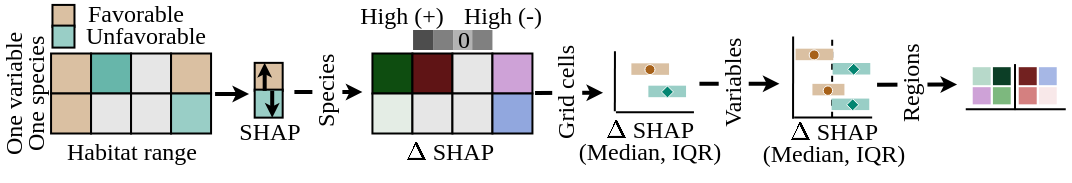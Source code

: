 <mxfile version="26.2.15">
  <diagram name="Page-1" id="c7558073-3199-34d8-9f00-42111426c3f3">
    <mxGraphModel dx="702" dy="492" grid="1" gridSize="10" guides="1" tooltips="1" connect="1" arrows="1" fold="1" page="1" pageScale="1" pageWidth="826" pageHeight="1169" background="none" math="1" shadow="0">
      <root>
        <mxCell id="0" />
        <mxCell id="1" parent="0" />
        <mxCell id="79KnxAv0YFB9ApgYJ-vH-246" value="" style="endArrow=none;html=1;rounded=0;exitX=0.231;exitY=-0.23;exitDx=0;exitDy=0;exitPerimeter=0;dashed=1;" edge="1" parent="1">
          <mxGeometry width="50" height="50" relative="1" as="geometry">
            <mxPoint x="558.048" y="206.84" as="sourcePoint" />
            <mxPoint x="558.1" y="165.8" as="targetPoint" />
          </mxGeometry>
        </mxCell>
        <mxCell id="t9Jcl4g-q7xanhM5zm8e-96" value="" style="whiteSpace=wrap;html=1;aspect=fixed;fillColor=light-dark(#DAC0A2,#272727);fontFamily=Merriweather;" parent="1" vertex="1">
          <mxGeometry x="167.53" y="174.75" width="20" height="20" as="geometry" />
        </mxCell>
        <mxCell id="t9Jcl4g-q7xanhM5zm8e-97" value="" style="whiteSpace=wrap;html=1;aspect=fixed;fillColor=#67B6AA;fontFamily=Merriweather;" parent="1" vertex="1">
          <mxGeometry x="187.53" y="174.75" width="20" height="20" as="geometry" />
        </mxCell>
        <mxCell id="t9Jcl4g-q7xanhM5zm8e-98" value="" style="whiteSpace=wrap;html=1;aspect=fixed;fillColor=#E6E6E6;fontFamily=Merriweather;" parent="1" vertex="1">
          <mxGeometry x="207.53" y="174.75" width="20" height="20" as="geometry" />
        </mxCell>
        <mxCell id="t9Jcl4g-q7xanhM5zm8e-99" value="" style="whiteSpace=wrap;html=1;aspect=fixed;fillColor=light-dark(#DAC0A2,#272727);fontFamily=Merriweather;" parent="1" vertex="1">
          <mxGeometry x="227.53" y="174.75" width="20" height="20" as="geometry" />
        </mxCell>
        <mxCell id="t9Jcl4g-q7xanhM5zm8e-101" value="" style="whiteSpace=wrap;html=1;aspect=fixed;fillColor=#DAC0A2;fontFamily=Merriweather;" parent="1" vertex="1">
          <mxGeometry x="167.53" y="194.75" width="20" height="20" as="geometry" />
        </mxCell>
        <mxCell id="t9Jcl4g-q7xanhM5zm8e-102" value="" style="whiteSpace=wrap;html=1;aspect=fixed;fillColor=#E6E6E6;fontFamily=Merriweather;" parent="1" vertex="1">
          <mxGeometry x="187.53" y="194.75" width="20" height="20" as="geometry" />
        </mxCell>
        <mxCell id="t9Jcl4g-q7xanhM5zm8e-103" value="" style="whiteSpace=wrap;html=1;aspect=fixed;fillColor=#E6E6E6;fontFamily=Merriweather;" parent="1" vertex="1">
          <mxGeometry x="207.53" y="194.75" width="20" height="20" as="geometry" />
        </mxCell>
        <mxCell id="t9Jcl4g-q7xanhM5zm8e-104" value="" style="whiteSpace=wrap;html=1;aspect=fixed;fillColor=#99CEC6;fontFamily=Merriweather;" parent="1" vertex="1">
          <mxGeometry x="227.53" y="194.75" width="20" height="20" as="geometry" />
        </mxCell>
        <mxCell id="t9Jcl4g-q7xanhM5zm8e-111" value="" style="whiteSpace=wrap;html=1;aspect=fixed;fillColor=light-dark(#DAC0A2,#272727);fontFamily=Merriweather;" parent="1" vertex="1">
          <mxGeometry x="168.24" y="150.46" width="11" height="11" as="geometry" />
        </mxCell>
        <mxCell id="t9Jcl4g-q7xanhM5zm8e-112" value="" style="whiteSpace=wrap;html=1;aspect=fixed;fillColor=#99CEC6;fontFamily=Merriweather;" parent="1" vertex="1">
          <mxGeometry x="168.24" y="160.8" width="11" height="11" as="geometry" />
        </mxCell>
        <mxCell id="t9Jcl4g-q7xanhM5zm8e-113" value="Favorable" style="text;html=1;align=center;verticalAlign=middle;whiteSpace=wrap;rounded=0;fontFamily=Merriweather;fontSize=12;" parent="1" vertex="1">
          <mxGeometry x="184.53" y="151.46" width="50" height="8" as="geometry" />
        </mxCell>
        <mxCell id="t9Jcl4g-q7xanhM5zm8e-114" value="Unfavorable" style="text;html=1;align=center;verticalAlign=middle;whiteSpace=wrap;rounded=0;fontFamily=Merriweather;fontSize=12;" parent="1" vertex="1">
          <mxGeometry x="184.53" y="161.8" width="60" height="8" as="geometry" />
        </mxCell>
        <mxCell id="t9Jcl4g-q7xanhM5zm8e-116" value="&lt;div style=&quot;line-height: 90%;&quot;&gt;Habitat range&lt;/div&gt;" style="text;align=center;verticalAlign=middle;rounded=0;fontFamily=Merriweather;spacing=2;horizontal=1;whiteSpace=wrap;html=1;imageHeight=24;imageWidth=24;strokeOpacity=100;arcSize=12;" parent="1" vertex="1">
          <mxGeometry x="167.53" y="214.82" width="80" height="18.25" as="geometry" />
        </mxCell>
        <mxCell id="JVSTVVGn9j7_Rl-9eGPp-82" value="&lt;div style=&quot;line-height: 90%;&quot;&gt;One variable&lt;div&gt;One species&lt;/div&gt;&lt;/div&gt;" style="text;html=1;align=center;verticalAlign=middle;whiteSpace=wrap;rounded=0;fontFamily=Merriweather;rotation=-90;" parent="1" vertex="1">
          <mxGeometry x="120" y="188.88" width="67.62" height="12" as="geometry" />
        </mxCell>
        <mxCell id="m_JDdIxR8Er-Uh5f6psP-88" value="" style="endArrow=none;html=1;rounded=0;" parent="1" edge="1">
          <mxGeometry width="50" height="50" relative="1" as="geometry">
            <mxPoint x="449.97" y="204.13" as="sourcePoint" />
            <mxPoint x="488.97" y="204.13" as="targetPoint" />
          </mxGeometry>
        </mxCell>
        <mxCell id="m_JDdIxR8Er-Uh5f6psP-89" value="" style="endArrow=none;html=1;rounded=0;exitX=0.231;exitY=-0.23;exitDx=0;exitDy=0;exitPerimeter=0;" parent="1" edge="1">
          <mxGeometry width="50" height="50" relative="1" as="geometry">
            <mxPoint x="449.418" y="203.62" as="sourcePoint" />
            <mxPoint x="449.47" y="173.63" as="targetPoint" />
          </mxGeometry>
        </mxCell>
        <mxCell id="m_JDdIxR8Er-Uh5f6psP-90" value="" style="rounded=0;whiteSpace=wrap;html=1;spacing=2;fillColor=light-dark(#dac0a2, #272727);strokeColor=none;rotation=90;" parent="1" vertex="1">
          <mxGeometry x="464.23" y="173.13" width="5.75" height="18.83" as="geometry" />
        </mxCell>
        <mxCell id="m_JDdIxR8Er-Uh5f6psP-95" value="" style="rounded=0;whiteSpace=wrap;html=1;spacing=2;fillColor=light-dark(#99CEC6,#272727);strokeColor=none;rotation=90;" parent="1" vertex="1">
          <mxGeometry x="472.73" y="184.3" width="5.75" height="18.83" as="geometry" />
        </mxCell>
        <mxCell id="m_JDdIxR8Er-Uh5f6psP-101" value="" style="endArrow=classic;html=1;rounded=0;strokeWidth=2;endSize=2;startSize=2;" parent="1" edge="1">
          <mxGeometry width="50" height="50" relative="1" as="geometry">
            <mxPoint x="289.2" y="194.05" as="sourcePoint" />
            <mxPoint x="323.2" y="193.96" as="targetPoint" />
          </mxGeometry>
        </mxCell>
        <mxCell id="m_JDdIxR8Er-Uh5f6psP-102" value="&lt;font style=&quot;font-size: 12px;&quot; face=&quot;Merriweather&quot;&gt;Species&lt;/font&gt;" style="edgeLabel;html=1;align=center;verticalAlign=middle;resizable=0;points=[];rotation=-90;" parent="m_JDdIxR8Er-Uh5f6psP-101" vertex="1" connectable="0">
          <mxGeometry x="-0.204" y="-1" relative="1" as="geometry">
            <mxPoint x="2" y="-1" as="offset" />
          </mxGeometry>
        </mxCell>
        <mxCell id="m_JDdIxR8Er-Uh5f6psP-107" value="" style="whiteSpace=wrap;html=1;aspect=fixed;fillColor=light-dark(#DAC0A2,#272727);fontFamily=Merriweather;" parent="1" vertex="1">
          <mxGeometry x="269.34" y="179.43" width="14" height="14" as="geometry" />
        </mxCell>
        <mxCell id="m_JDdIxR8Er-Uh5f6psP-108" value="" style="whiteSpace=wrap;html=1;aspect=fixed;fillColor=#99CEC6;fontFamily=Merriweather;" parent="1" vertex="1">
          <mxGeometry x="269.34" y="192.82" width="14" height="14" as="geometry" />
        </mxCell>
        <mxCell id="m_JDdIxR8Er-Uh5f6psP-109" value="" style="endArrow=none;html=1;rounded=0;strokeWidth=2;endSize=1;startSize=1;startFill=1;startArrow=classic;entryX=0.5;entryY=1;entryDx=0;entryDy=0;exitX=0.5;exitY=1;exitDx=0;exitDy=0;" parent="1" edge="1">
          <mxGeometry width="50" height="50" relative="1" as="geometry">
            <mxPoint x="278.1" y="206.82" as="sourcePoint" />
            <mxPoint x="278.1" y="193.43" as="targetPoint" />
          </mxGeometry>
        </mxCell>
        <mxCell id="m_JDdIxR8Er-Uh5f6psP-111" value="" style="endArrow=classic;html=1;rounded=0;strokeWidth=2;endSize=1;startSize=1;entryX=0.5;entryY=0;entryDx=0;entryDy=0;exitX=0.5;exitY=1;exitDx=0;exitDy=0;" parent="1" edge="1">
          <mxGeometry width="50" height="50" relative="1" as="geometry">
            <mxPoint x="274.34" y="193.43" as="sourcePoint" />
            <mxPoint x="274.34" y="179.43" as="targetPoint" />
          </mxGeometry>
        </mxCell>
        <mxCell id="m_JDdIxR8Er-Uh5f6psP-113" value="SHAP" style="text;html=1;align=center;verticalAlign=middle;whiteSpace=wrap;rounded=0;fontFamily=Merriweather;rotation=0;" parent="1" vertex="1">
          <mxGeometry x="260.53" y="207.82" width="31.62" height="12" as="geometry" />
        </mxCell>
        <mxCell id="m_JDdIxR8Er-Uh5f6psP-116" value="`\Delta` SHAP" style="text;html=1;align=center;verticalAlign=middle;whiteSpace=wrap;rounded=0;fontFamily=Merriweather;" parent="1" vertex="1">
          <mxGeometry x="340.6" y="215.32" width="51.62" height="17.25" as="geometry" />
        </mxCell>
        <mxCell id="79KnxAv0YFB9ApgYJ-vH-201" value="" style="endArrow=classic;html=1;rounded=0;strokeWidth=2;endSize=2;startSize=2;" edge="1" parent="1">
          <mxGeometry width="50" height="50" relative="1" as="geometry">
            <mxPoint x="249.53" y="195.0" as="sourcePoint" />
            <mxPoint x="266.53" y="195" as="targetPoint" />
          </mxGeometry>
        </mxCell>
        <mxCell id="79KnxAv0YFB9ApgYJ-vH-203" value="" style="whiteSpace=wrap;html=1;aspect=fixed;fillColor=light-dark(#0E4D10,#272727);fontFamily=Merriweather;" vertex="1" parent="1">
          <mxGeometry x="328.22" y="174.75" width="20" height="20" as="geometry" />
        </mxCell>
        <mxCell id="79KnxAv0YFB9ApgYJ-vH-204" value="" style="whiteSpace=wrap;html=1;aspect=fixed;fillColor=#5F1415;fontFamily=Merriweather;" vertex="1" parent="1">
          <mxGeometry x="348.22" y="174.75" width="20" height="20" as="geometry" />
        </mxCell>
        <mxCell id="79KnxAv0YFB9ApgYJ-vH-205" value="" style="whiteSpace=wrap;html=1;aspect=fixed;fillColor=#E6E6E6;fontFamily=Merriweather;" vertex="1" parent="1">
          <mxGeometry x="368.22" y="174.75" width="20" height="20" as="geometry" />
        </mxCell>
        <mxCell id="79KnxAv0YFB9ApgYJ-vH-206" value="" style="whiteSpace=wrap;html=1;aspect=fixed;fillColor=light-dark(#CEA2D7,#272727);fontFamily=Merriweather;" vertex="1" parent="1">
          <mxGeometry x="388.22" y="174.75" width="20" height="20" as="geometry" />
        </mxCell>
        <mxCell id="79KnxAv0YFB9ApgYJ-vH-207" value="" style="whiteSpace=wrap;html=1;aspect=fixed;fillColor=#E4EDE5;fontFamily=Merriweather;" vertex="1" parent="1">
          <mxGeometry x="328.22" y="194.75" width="20" height="20" as="geometry" />
        </mxCell>
        <mxCell id="79KnxAv0YFB9ApgYJ-vH-208" value="" style="whiteSpace=wrap;html=1;aspect=fixed;fillColor=#E6E6E6;fontFamily=Merriweather;" vertex="1" parent="1">
          <mxGeometry x="348.22" y="194.75" width="20" height="20" as="geometry" />
        </mxCell>
        <mxCell id="79KnxAv0YFB9ApgYJ-vH-209" value="" style="whiteSpace=wrap;html=1;aspect=fixed;fillColor=#E6E6E6;fontFamily=Merriweather;" vertex="1" parent="1">
          <mxGeometry x="368.22" y="194.75" width="20" height="20" as="geometry" />
        </mxCell>
        <mxCell id="79KnxAv0YFB9ApgYJ-vH-210" value="" style="whiteSpace=wrap;html=1;aspect=fixed;fillColor=#91A7DE;fontFamily=Merriweather;" vertex="1" parent="1">
          <mxGeometry x="388.22" y="194.75" width="20" height="20" as="geometry" />
        </mxCell>
        <mxCell id="79KnxAv0YFB9ApgYJ-vH-213" value="" style="endArrow=classic;html=1;rounded=0;strokeWidth=2;endSize=2;startSize=2;" edge="1" parent="1">
          <mxGeometry width="50" height="50" relative="1" as="geometry">
            <mxPoint x="409.53" y="194.46" as="sourcePoint" />
            <mxPoint x="443.53" y="194.37" as="targetPoint" />
          </mxGeometry>
        </mxCell>
        <mxCell id="79KnxAv0YFB9ApgYJ-vH-214" value="&lt;font style=&quot;font-size: 12px;&quot; face=&quot;Merriweather&quot;&gt;Grid cells&lt;/font&gt;" style="edgeLabel;html=1;align=center;verticalAlign=middle;resizable=0;points=[];rotation=-90;" vertex="1" connectable="0" parent="79KnxAv0YFB9ApgYJ-vH-213">
          <mxGeometry x="-0.204" y="-1" relative="1" as="geometry">
            <mxPoint x="2" y="-1" as="offset" />
          </mxGeometry>
        </mxCell>
        <mxCell id="79KnxAv0YFB9ApgYJ-vH-223" value="High (+)" style="text;html=1;align=center;verticalAlign=middle;whiteSpace=wrap;rounded=0;fontFamily=Merriweather;" vertex="1" parent="1">
          <mxGeometry x="320.55" y="152.0" width="43.98" height="8" as="geometry" />
        </mxCell>
        <mxCell id="79KnxAv0YFB9ApgYJ-vH-224" value="High (-)" style="text;html=1;align=center;verticalAlign=middle;whiteSpace=wrap;rounded=0;fontFamily=Merriweather;" vertex="1" parent="1">
          <mxGeometry x="371.57" y="152" width="43.31" height="8" as="geometry" />
        </mxCell>
        <mxCell id="79KnxAv0YFB9ApgYJ-vH-225" value="" style="group;rotation=-90;" vertex="1" connectable="0" parent="1">
          <mxGeometry x="358.53" y="153" width="10" height="30" as="geometry" />
        </mxCell>
        <mxCell id="79KnxAv0YFB9ApgYJ-vH-220" value="" style="whiteSpace=wrap;html=1;aspect=fixed;fillColor=light-dark(#4D4D4D,#272727);fontFamily=Merriweather;strokeColor=none;rotation=-90;" vertex="1" parent="79KnxAv0YFB9ApgYJ-vH-225">
          <mxGeometry x="-10" y="10" width="10" height="10" as="geometry" />
        </mxCell>
        <mxCell id="79KnxAv0YFB9ApgYJ-vH-221" value="" style="whiteSpace=wrap;html=1;aspect=fixed;fillColor=light-dark(#808080,#272727);fontFamily=Merriweather;strokeColor=none;rotation=-90;" vertex="1" parent="79KnxAv0YFB9ApgYJ-vH-225">
          <mxGeometry y="10" width="10" height="10" as="geometry" />
        </mxCell>
        <mxCell id="79KnxAv0YFB9ApgYJ-vH-222" value="0" style="whiteSpace=wrap;html=1;aspect=fixed;fillColor=light-dark(#B3B3B3,#272727);fontFamily=Merriweather;strokeColor=none;rotation=0;" vertex="1" parent="79KnxAv0YFB9ApgYJ-vH-225">
          <mxGeometry x="10" y="10" width="10" height="10" as="geometry" />
        </mxCell>
        <mxCell id="79KnxAv0YFB9ApgYJ-vH-227" value="" style="whiteSpace=wrap;html=1;aspect=fixed;fillColor=light-dark(#808080,#272727);fontFamily=Merriweather;strokeColor=none;rotation=-90;" vertex="1" parent="1">
          <mxGeometry x="378.22" y="163" width="10" height="10" as="geometry" />
        </mxCell>
        <mxCell id="79KnxAv0YFB9ApgYJ-vH-228" value="" style="ellipse;whiteSpace=wrap;html=1;aspect=fixed;strokeColor=#FFFFFF;strokeWidth=0.5;fillColor=light-dark(#A76119,#345E34);" vertex="1" parent="1">
          <mxGeometry x="464.23" y="180.04" width="5" height="5" as="geometry" />
        </mxCell>
        <mxCell id="79KnxAv0YFB9ApgYJ-vH-230" value="" style="rhombus;whiteSpace=wrap;html=1;strokeWidth=0.5;strokeColor=#FFFFFF;fillColor=#038571;" vertex="1" parent="1">
          <mxGeometry x="472.48" y="190.71" width="6" height="6" as="geometry" />
        </mxCell>
        <mxCell id="79KnxAv0YFB9ApgYJ-vH-232" value="" style="endArrow=classic;html=1;rounded=0;strokeWidth=2;endSize=2;startSize=2;" edge="1" parent="1">
          <mxGeometry width="50" height="50" relative="1" as="geometry">
            <mxPoint x="491.72" y="189.91" as="sourcePoint" />
            <mxPoint x="531.72" y="189.82" as="targetPoint" />
          </mxGeometry>
        </mxCell>
        <mxCell id="79KnxAv0YFB9ApgYJ-vH-233" value="&lt;font style=&quot;font-size: 12px;&quot; face=&quot;Merriweather&quot;&gt;Variables&lt;/font&gt;" style="edgeLabel;html=1;align=center;verticalAlign=middle;resizable=0;points=[];rotation=-90;" vertex="1" connectable="0" parent="79KnxAv0YFB9ApgYJ-vH-232">
          <mxGeometry x="-0.204" y="-1" relative="1" as="geometry">
            <mxPoint y="-1" as="offset" />
          </mxGeometry>
        </mxCell>
        <mxCell id="79KnxAv0YFB9ApgYJ-vH-234" value="" style="endArrow=none;html=1;rounded=0;" edge="1" parent="1">
          <mxGeometry width="50" height="50" relative="1" as="geometry">
            <mxPoint x="539.08" y="206.8" as="sourcePoint" />
            <mxPoint x="578.08" y="206.8" as="targetPoint" />
          </mxGeometry>
        </mxCell>
        <mxCell id="79KnxAv0YFB9ApgYJ-vH-235" value="" style="endArrow=none;html=1;rounded=0;exitX=0.231;exitY=-0.23;exitDx=0;exitDy=0;exitPerimeter=0;" edge="1" parent="1">
          <mxGeometry width="50" height="50" relative="1" as="geometry">
            <mxPoint x="538.528" y="207.34" as="sourcePoint" />
            <mxPoint x="538.58" y="166.3" as="targetPoint" />
          </mxGeometry>
        </mxCell>
        <mxCell id="79KnxAv0YFB9ApgYJ-vH-236" value="" style="rounded=0;whiteSpace=wrap;html=1;spacing=2;fillColor=light-dark(#dac0a2, #272727);strokeColor=none;rotation=90;" vertex="1" parent="1">
          <mxGeometry x="546.34" y="165.8" width="5.75" height="18.83" as="geometry" />
        </mxCell>
        <mxCell id="79KnxAv0YFB9ApgYJ-vH-237" value="" style="rounded=0;whiteSpace=wrap;html=1;spacing=2;fillColor=light-dark(#99CEC6,#272727);strokeColor=none;rotation=90;" vertex="1" parent="1">
          <mxGeometry x="564.84" y="172.97" width="5.75" height="18.83" as="geometry" />
        </mxCell>
        <mxCell id="79KnxAv0YFB9ApgYJ-vH-238" value="" style="ellipse;whiteSpace=wrap;html=1;aspect=fixed;strokeColor=#FFFFFF;strokeWidth=0.5;fillColor=light-dark(#A76119,#345E34);" vertex="1" parent="1">
          <mxGeometry x="546.34" y="172.71" width="5" height="5" as="geometry" />
        </mxCell>
        <mxCell id="79KnxAv0YFB9ApgYJ-vH-239" value="" style="rhombus;whiteSpace=wrap;html=1;strokeWidth=0.5;strokeColor=#FFFFFF;fillColor=#038571;" vertex="1" parent="1">
          <mxGeometry x="565.59" y="179.38" width="6" height="6" as="geometry" />
        </mxCell>
        <mxCell id="79KnxAv0YFB9ApgYJ-vH-242" value="" style="rounded=0;whiteSpace=wrap;html=1;spacing=2;fillColor=light-dark(#dac0a2, #272727);strokeColor=none;rotation=90;" vertex="1" parent="1">
          <mxGeometry x="553.34" y="184.8" width="5.75" height="16" as="geometry" />
        </mxCell>
        <mxCell id="79KnxAv0YFB9ApgYJ-vH-243" value="" style="ellipse;whiteSpace=wrap;html=1;aspect=fixed;strokeColor=#FFFFFF;strokeWidth=0.5;fillColor=light-dark(#A76119,#345E34);" vertex="1" parent="1">
          <mxGeometry x="553.34" y="190.71" width="4.73" height="4.73" as="geometry" />
        </mxCell>
        <mxCell id="79KnxAv0YFB9ApgYJ-vH-244" value="" style="rounded=0;whiteSpace=wrap;html=1;spacing=2;fillColor=light-dark(#99CEC6,#272727);strokeColor=none;rotation=90;" vertex="1" parent="1">
          <mxGeometry x="564.34" y="190.75" width="5.75" height="18.83" as="geometry" />
        </mxCell>
        <mxCell id="79KnxAv0YFB9ApgYJ-vH-245" value="" style="rhombus;whiteSpace=wrap;html=1;strokeWidth=0.5;strokeColor=#FFFFFF;fillColor=#038571;" vertex="1" parent="1">
          <mxGeometry x="565.09" y="197.16" width="6" height="6" as="geometry" />
        </mxCell>
        <mxCell id="79KnxAv0YFB9ApgYJ-vH-247" value="" style="endArrow=classic;html=1;rounded=0;strokeWidth=2;endSize=2;startSize=2;" edge="1" parent="1">
          <mxGeometry width="50" height="50" relative="1" as="geometry">
            <mxPoint x="580.54" y="190.35" as="sourcePoint" />
            <mxPoint x="620.54" y="190.26" as="targetPoint" />
          </mxGeometry>
        </mxCell>
        <mxCell id="79KnxAv0YFB9ApgYJ-vH-248" value="&lt;font style=&quot;font-size: 12px;&quot; face=&quot;Merriweather&quot;&gt;Regions&lt;/font&gt;" style="edgeLabel;html=1;align=center;verticalAlign=middle;resizable=0;points=[];rotation=-90;" vertex="1" connectable="0" parent="79KnxAv0YFB9ApgYJ-vH-247">
          <mxGeometry x="-0.204" y="-1" relative="1" as="geometry">
            <mxPoint x="1" y="-1" as="offset" />
          </mxGeometry>
        </mxCell>
        <mxCell id="79KnxAv0YFB9ApgYJ-vH-249" value="" style="whiteSpace=wrap;html=1;aspect=fixed;fillColor=light-dark(#7DB87E,#272727);fontFamily=Merriweather;strokeColor=#FFFFFF;strokeWidth=1;" vertex="1" parent="1">
          <mxGeometry x="637.86" y="190.67" width="10" height="10" as="geometry" />
        </mxCell>
        <mxCell id="79KnxAv0YFB9ApgYJ-vH-251" value="" style="whiteSpace=wrap;html=1;aspect=fixed;fillColor=light-dark(#0C3E26,#272727);fontFamily=Merriweather;strokeWidth=1;strokeColor=#FFFFFF;" vertex="1" parent="1">
          <mxGeometry x="637.86" y="181.09" width="10" height="10" as="geometry" />
        </mxCell>
        <mxCell id="79KnxAv0YFB9ApgYJ-vH-254" value="" style="endArrow=none;html=1;rounded=0;" edge="1" parent="1">
          <mxGeometry width="50" height="50" relative="1" as="geometry">
            <mxPoint x="649.51" y="203.04" as="sourcePoint" />
            <mxPoint x="649.51" y="180.04" as="targetPoint" />
          </mxGeometry>
        </mxCell>
        <mxCell id="79KnxAv0YFB9ApgYJ-vH-255" value="" style="whiteSpace=wrap;html=1;aspect=fixed;fillColor=light-dark(#CEA2D7,#272727);fontFamily=Merriweather;strokeColor=#FFFFFF;strokeWidth=1;" vertex="1" parent="1">
          <mxGeometry x="627.86" y="190.67" width="10" height="10" as="geometry" />
        </mxCell>
        <mxCell id="79KnxAv0YFB9ApgYJ-vH-257" value="" style="whiteSpace=wrap;html=1;aspect=fixed;fillColor=light-dark(#B7D9CA,#272727);fontFamily=Merriweather;strokeWidth=1;strokeColor=#FFFFFF;" vertex="1" parent="1">
          <mxGeometry x="627.86" y="181.09" width="10" height="10" as="geometry" />
        </mxCell>
        <mxCell id="79KnxAv0YFB9ApgYJ-vH-259" value="" style="whiteSpace=wrap;html=1;aspect=fixed;fillColor=light-dark(#F8E8E9,#272727);fontFamily=Merriweather;strokeColor=#FFFFFF;strokeWidth=1;" vertex="1" parent="1">
          <mxGeometry x="660.86" y="190.67" width="10" height="10" as="geometry" />
        </mxCell>
        <mxCell id="79KnxAv0YFB9ApgYJ-vH-261" value="" style="whiteSpace=wrap;html=1;aspect=fixed;fillColor=light-dark(#A6B7E5,#272727);fontFamily=Merriweather;strokeWidth=1;strokeColor=#FFFFFF;" vertex="1" parent="1">
          <mxGeometry x="660.86" y="181.09" width="10" height="10" as="geometry" />
        </mxCell>
        <mxCell id="79KnxAv0YFB9ApgYJ-vH-263" value="" style="whiteSpace=wrap;html=1;aspect=fixed;fillColor=light-dark(#D48080,#272727);fontFamily=Merriweather;strokeColor=#FFFFFF;strokeWidth=1;" vertex="1" parent="1">
          <mxGeometry x="650.86" y="190.67" width="10" height="10" as="geometry" />
        </mxCell>
        <mxCell id="79KnxAv0YFB9ApgYJ-vH-265" value="" style="whiteSpace=wrap;html=1;aspect=fixed;fillColor=light-dark(#722120,#272727);fontFamily=Merriweather;strokeWidth=1;strokeColor=#FFFFFF;" vertex="1" parent="1">
          <mxGeometry x="650.86" y="181.09" width="10" height="10" as="geometry" />
        </mxCell>
        <mxCell id="79KnxAv0YFB9ApgYJ-vH-267" value="" style="endArrow=none;html=1;rounded=0;" edge="1" parent="1">
          <mxGeometry width="50" height="50" relative="1" as="geometry">
            <mxPoint x="624.88" y="202.58" as="sourcePoint" />
            <mxPoint x="674.88" y="202.58" as="targetPoint" />
          </mxGeometry>
        </mxCell>
        <mxCell id="79KnxAv0YFB9ApgYJ-vH-270" value="&lt;div style=&quot;line-height: 90%;&quot;&gt;`\Delta` SHAP&lt;div&gt;(&lt;span style=&quot;background-color: transparent; color: light-dark(rgb(0, 0, 0), rgb(255, 255, 255));&quot;&gt;Median, IQR)&lt;/span&gt;&lt;/div&gt;&lt;/div&gt;" style="text;html=1;align=center;verticalAlign=middle;whiteSpace=wrap;rounded=0;fontFamily=Merriweather;" vertex="1" parent="1">
          <mxGeometry x="427.83" y="209.75" width="77.81" height="17.25" as="geometry" />
        </mxCell>
        <mxCell id="79KnxAv0YFB9ApgYJ-vH-272" value="&lt;div style=&quot;line-height: 90%;&quot;&gt;`\Delta` SHAP&lt;div&gt;(&lt;span style=&quot;background-color: transparent; color: light-dark(rgb(0, 0, 0), rgb(255, 255, 255));&quot;&gt;Median, IQR)&lt;/span&gt;&lt;/div&gt;&lt;/div&gt;" style="text;html=1;align=center;verticalAlign=middle;whiteSpace=wrap;rounded=0;fontFamily=Merriweather;" vertex="1" parent="1">
          <mxGeometry x="520" y="210.58" width="77.81" height="17.25" as="geometry" />
        </mxCell>
      </root>
    </mxGraphModel>
  </diagram>
</mxfile>
